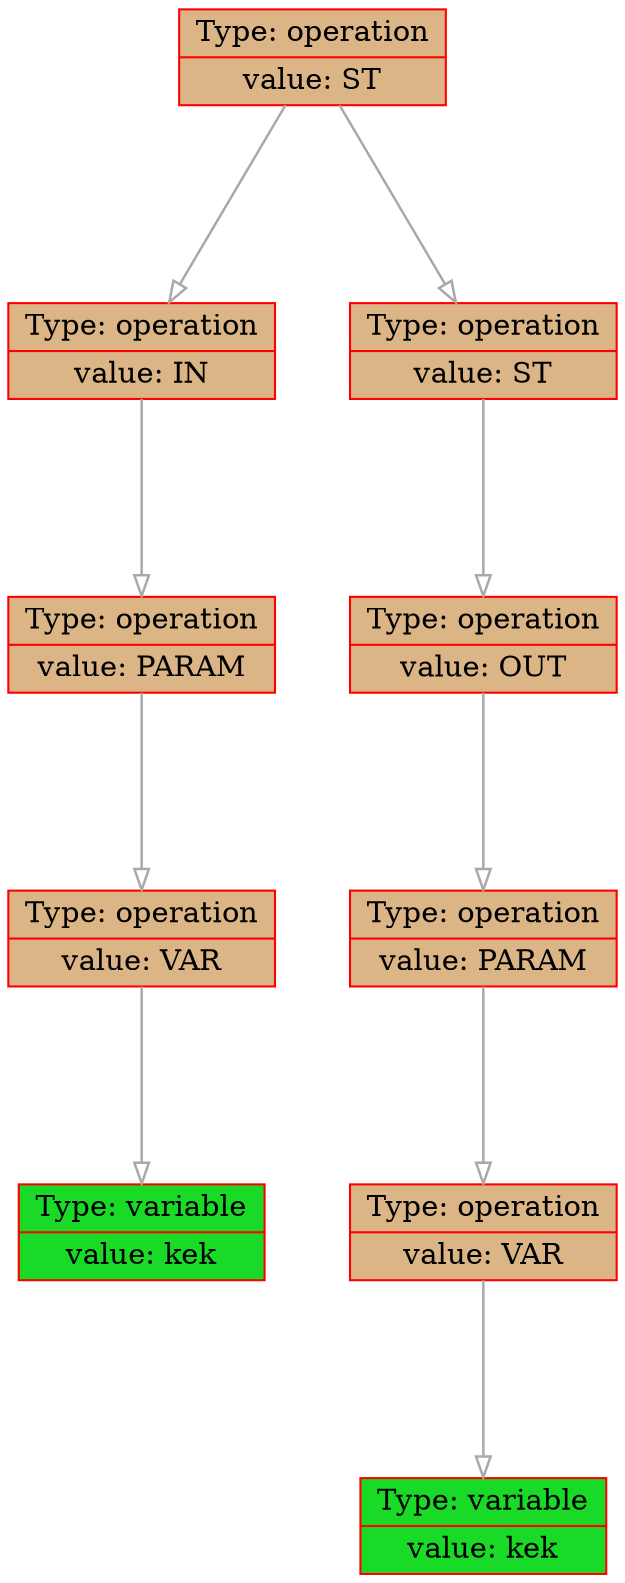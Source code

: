 
    digraph g {
        dpi      = 200;
        fontname = "Comic Sans MS";
        fontsize = 20;
        rankdir   =  TB;
        edge [color = darkgrey, arrowhead = onormal, arrowsize = 1, penwidth = 1.2]
        graph[fillcolor = lightgreen, ranksep = 1.3, nodesep = 0.5,
        style = "rounded, filled",color = green, penwidth = 2]

    Node000002786a9c65e0[shape=record, width=0.2, style="filled", color="red", fillcolor="#DBB585",label=" {Type: operation | value: ST}"] 
 
Node000002786a9c1ce0[shape=record, width=0.2, style="filled", color="red", fillcolor="#DBB585",label=" {Type: operation | value: IN}"] 
 
Node000002786a9c1c50[shape=record, width=0.2, style="filled", color="red", fillcolor="#DBB585",label=" {Type: operation | value: PARAM}"] 
 
Node000002786a9c1cb0[shape=record, width=0.2, style="filled", color="red", fillcolor="#DBB585",label=" {Type: operation | value: VAR}"] 
 
Node000002786a9c1c80[shape=record, width=0.2, style="filled", color="red", fillcolor="#19DB27",label=" {Type: variable | value: kek}"] 
 
Node000002786a9c65b0[shape=record, width=0.2, style="filled", color="red", fillcolor="#DBB585",label=" {Type: operation | value: ST}"] 
 
Node000002786a9c6580[shape=record, width=0.2, style="filled", color="red", fillcolor="#DBB585",label=" {Type: operation | value: OUT}"] 
 
Node000002786a9c1d10[shape=record, width=0.2, style="filled", color="red", fillcolor="#DBB585",label=" {Type: operation | value: PARAM}"] 
 
Node000002786a9c1d70[shape=record, width=0.2, style="filled", color="red", fillcolor="#DBB585",label=" {Type: operation | value: VAR}"] 
 
Node000002786a9c1d40[shape=record, width=0.2, style="filled", color="red", fillcolor="#19DB27",label=" {Type: variable | value: kek}"] 
 
Node000002786a9c65e0->Node000002786a9c1ce0
Node000002786a9c1ce0->Node000002786a9c1c50
Node000002786a9c1c50->Node000002786a9c1cb0
Node000002786a9c1cb0->Node000002786a9c1c80
Node000002786a9c65e0->Node000002786a9c65b0
Node000002786a9c65b0->Node000002786a9c6580
Node000002786a9c6580->Node000002786a9c1d10
Node000002786a9c1d10->Node000002786a9c1d70
Node000002786a9c1d70->Node000002786a9c1d40
}
